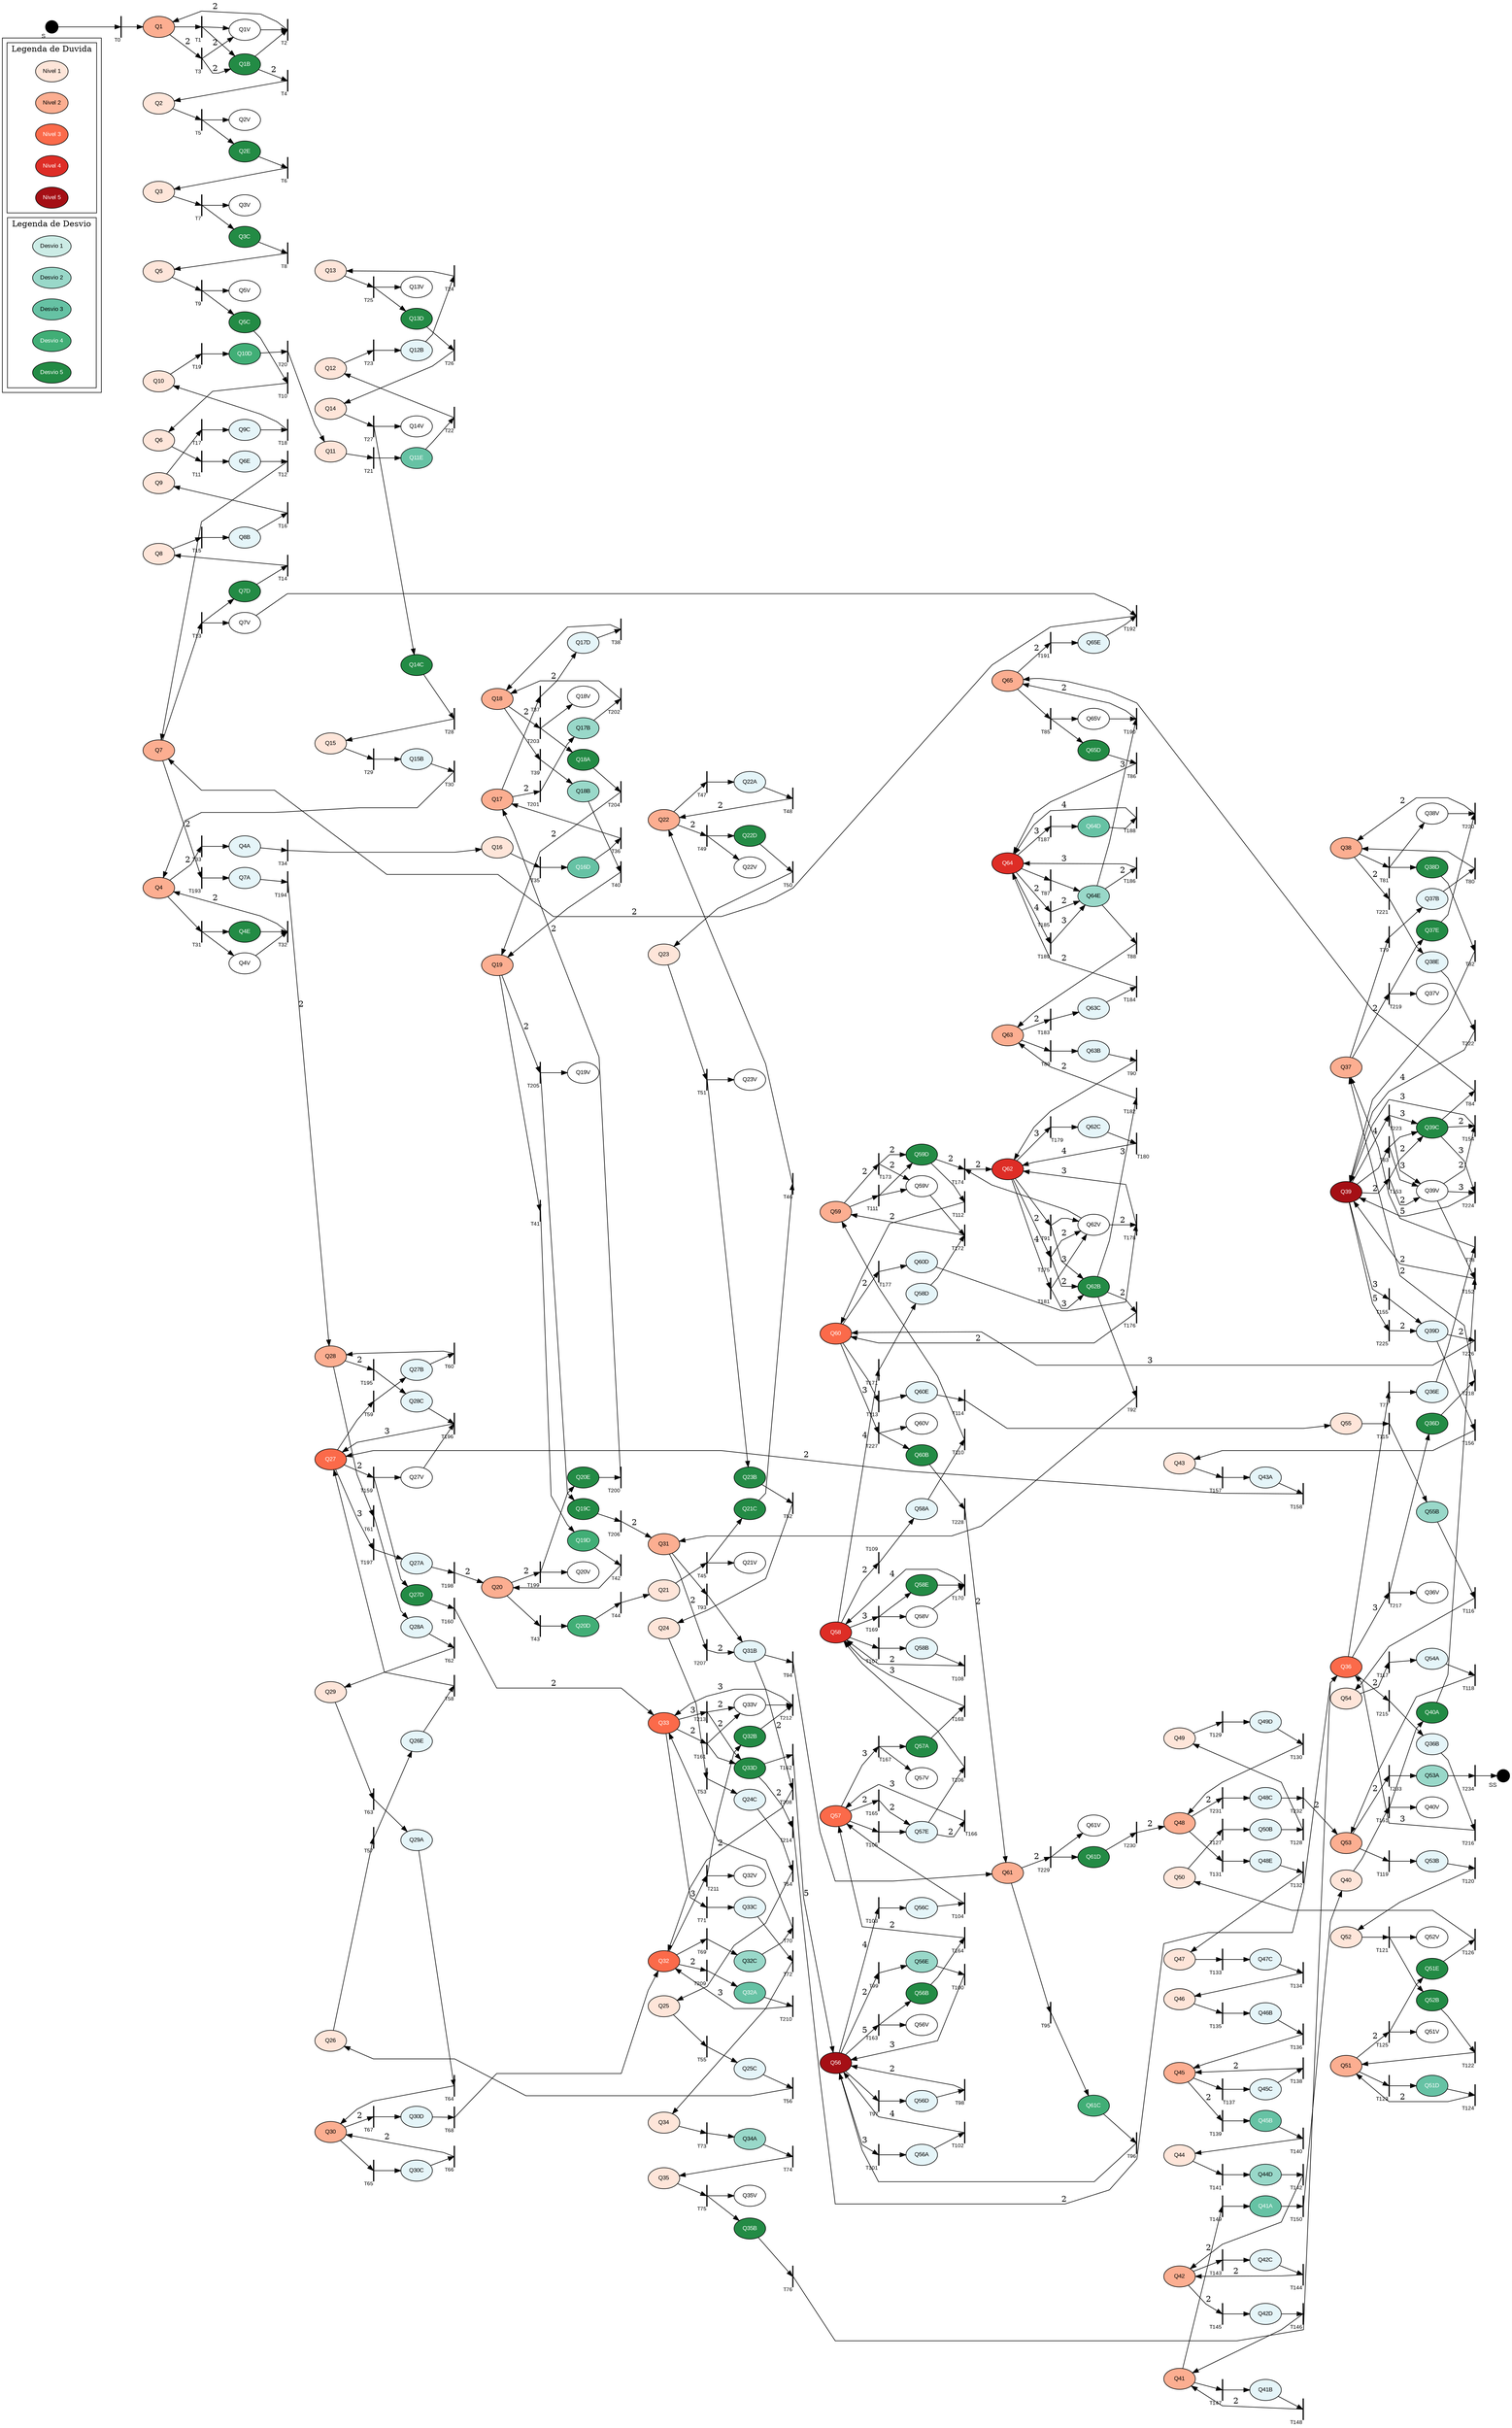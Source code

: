 digraph G { rankdir=LR; splines=polyline;
node[style=filled; fontsize=10; fontname=Arial; fontcolor=black; fillcolor=white; colorscheme=bugn9];
subgraph cluster_0{subgraph cluster_1{ label="Legenda de Duvida"
"Nivel 1"[colorscheme=reds5; fillcolor=1;]
"Nivel 2"[colorscheme=reds5; fillcolor=2;]
"Nivel 3"[colorscheme=reds5; fillcolor=3; fontcolor=white;]
"Nivel 4"[colorscheme=reds5; fillcolor=4; fontcolor=white;]
"Nivel 5"[colorscheme=reds5; fillcolor=5; fontcolor=white;]
}
subgraph cluster_2{ label="Legenda de Desvio"
"Desvio 1"[fillcolor=3;];
"Desvio 2"[fillcolor=4;];
"Desvio 3"[fillcolor=5;];
"Desvio 4"[fillcolor=6; fontcolor=white;];
"Desvio 5"[fillcolor=7; fontcolor=white;];
}}
"S"[fillcolor=black; shape=point; width=0.3; xlabel="S";];"Q1"[colorscheme="reds5"; fillcolor=2; ]; "Q1B"[fillcolor=7; fontcolor=white;]; "Q2"[colorscheme="reds5"; fillcolor=1; ]; "Q2E"[fillcolor=7; fontcolor=white;]; "Q3"[colorscheme="reds5"; fillcolor=1; ]; "Q3C"[fillcolor=7; fontcolor=white;]; "Q5"[colorscheme="reds5"; fillcolor=1; ]; "Q5C"[fillcolor=7; fontcolor=white;]; "Q6"[colorscheme="reds5"; fillcolor=1; ]; "Q6E"[fillcolor=2; ]; "Q7"[colorscheme="reds5"; fillcolor=2; ]; "Q7D"[fillcolor=7; fontcolor=white;]; "Q8"[colorscheme="reds5"; fillcolor=1; ]; "Q8B"[fillcolor=2; ]; "Q9"[colorscheme="reds5"; fillcolor=1; ]; "Q9C"[fillcolor=2; ]; "Q10"[colorscheme="reds5"; fillcolor=1; ]; "Q10D"[fillcolor=6; fontcolor=white;]; "Q11"[colorscheme="reds5"; fillcolor=1; ]; "Q11E"[fillcolor=5; fontcolor=white;]; "Q12"[colorscheme="reds5"; fillcolor=1; ]; "Q12B"[fillcolor=2; ]; "Q13"[colorscheme="reds5"; fillcolor=1; ]; "Q13D"[fillcolor=7; fontcolor=white;]; "Q14"[colorscheme="reds5"; fillcolor=1; ]; "Q14C"[fillcolor=7; fontcolor=white;]; "Q15"[colorscheme="reds5"; fillcolor=1; ]; "Q15B"[fillcolor=2; ]; "Q4"[colorscheme="reds5"; fillcolor=2; ]; "Q4E"[fillcolor=7; fontcolor=white;]; "Q4A"[fillcolor=2; ]; "Q16"[colorscheme="reds5"; fillcolor=1; ]; "Q16D"[fillcolor=5; fontcolor=white;]; "Q17"[colorscheme="reds5"; fillcolor=2; ]; "Q17D"[fillcolor=2; ]; "Q18"[colorscheme="reds5"; fillcolor=2; ]; "Q18B"[fillcolor=4; ]; "Q19"[colorscheme="reds5"; fillcolor=2; ]; "Q19D"[fillcolor=6; fontcolor=white;]; "Q20"[colorscheme="reds5"; fillcolor=2; ]; "Q20D"[fillcolor=6; fontcolor=white;]; "Q21"[colorscheme="reds5"; fillcolor=1; ]; "Q21C"[fillcolor=7; fontcolor=white;]; "Q22"[colorscheme="reds5"; fillcolor=2; ]; "Q22A"[fillcolor=2; ]; "Q22D"[fillcolor=7; fontcolor=white;]; "Q23"[colorscheme="reds5"; fillcolor=1; ]; "Q23B"[fillcolor=7; fontcolor=white;]; "Q24"[colorscheme="reds5"; fillcolor=1; ]; "Q24C"[fillcolor=2; ]; "Q25"[colorscheme="reds5"; fillcolor=1; ]; "Q25C"[fillcolor=2; ]; "Q26"[colorscheme="reds5"; fillcolor=1; ]; "Q26E"[fillcolor=2; ]; "Q27"[colorscheme="reds5"; fillcolor=3; fontcolor=white;]; "Q27B"[fillcolor=2; ]; "Q28"[colorscheme="reds5"; fillcolor=2; ]; "Q28A"[fillcolor=2; ]; "Q29"[colorscheme="reds5"; fillcolor=1; ]; "Q29A"[fillcolor=2; ]; "Q30"[colorscheme="reds5"; fillcolor=2; ]; "Q30C"[fillcolor=2; ]; "Q30D"[fillcolor=2; ]; "Q32"[colorscheme="reds5"; fillcolor=3; fontcolor=white;]; "Q32C"[fillcolor=4; ]; "Q33"[colorscheme="reds5"; fillcolor=3; fontcolor=white;]; "Q33C"[fillcolor=2; ]; "Q34"[colorscheme="reds5"; fillcolor=1; ]; "Q34A"[fillcolor=4; ]; "Q35"[colorscheme="reds5"; fillcolor=1; ]; "Q35B"[fillcolor=7; fontcolor=white;]; "Q36"[colorscheme="reds5"; fillcolor=3; fontcolor=white;]; "Q36E"[fillcolor=2; ]; "Q37"[colorscheme="reds5"; fillcolor=2; ]; "Q37B"[fillcolor=2; ]; "Q38"[colorscheme="reds5"; fillcolor=2; ]; "Q38D"[fillcolor=7; fontcolor=white;]; "Q39"[colorscheme="reds5"; fillcolor=5; fontcolor=white;]; "Q39C"[fillcolor=7; fontcolor=white;]; "Q65"[colorscheme="reds5"; fillcolor=2; ]; "Q65D"[fillcolor=7; fontcolor=white;]; "Q64"[colorscheme="reds5"; fillcolor=4; fontcolor=white;]; "Q64E"[fillcolor=4; ]; "Q63"[colorscheme="reds5"; fillcolor=2; ]; "Q63B"[fillcolor=2; ]; "Q62"[colorscheme="reds5"; fillcolor=4; fontcolor=white;]; "Q62B"[fillcolor=7; fontcolor=white;]; "Q31"[colorscheme="reds5"; fillcolor=2; ]; "Q31B"[fillcolor=2; ]; "Q61"[colorscheme="reds5"; fillcolor=2; ]; "Q61C"[fillcolor=6; fontcolor=white;]; "Q56"[colorscheme="reds5"; fillcolor=5; fontcolor=white;]; "Q56D"[fillcolor=2; ]; "Q56E"[fillcolor=4; ]; "Q56A"[fillcolor=2; ]; "Q56C"[fillcolor=2; ]; "Q57"[colorscheme="reds5"; fillcolor=3; fontcolor=white;]; "Q57E"[fillcolor=2; ]; "Q58"[colorscheme="reds5"; fillcolor=4; fontcolor=white;]; "Q58B"[fillcolor=2; ]; "Q58A"[fillcolor=2; ]; "Q59"[colorscheme="reds5"; fillcolor=2; ]; "Q59D"[fillcolor=7; fontcolor=white;]; "Q60"[colorscheme="reds5"; fillcolor=3; fontcolor=white;]; "Q60E"[fillcolor=2; ]; "Q55"[colorscheme="reds5"; fillcolor=1; ]; "Q55B"[fillcolor=4; ]; "Q54"[colorscheme="reds5"; fillcolor=1; ]; "Q54A"[fillcolor=2; ]; "Q53"[colorscheme="reds5"; fillcolor=2; ]; "Q53B"[fillcolor=2; ]; "Q52"[colorscheme="reds5"; fillcolor=1; ]; "Q52B"[fillcolor=7; fontcolor=white;]; "Q51"[colorscheme="reds5"; fillcolor=2; ]; "Q51D"[fillcolor=5; fontcolor=white;]; "Q51E"[fillcolor=7; fontcolor=white;]; "Q50"[colorscheme="reds5"; fillcolor=1; ]; "Q50B"[fillcolor=2; ]; "Q49"[colorscheme="reds5"; fillcolor=1; ]; "Q49D"[fillcolor=2; ]; "Q48"[colorscheme="reds5"; fillcolor=2; ]; "Q48E"[fillcolor=2; ]; "Q47"[colorscheme="reds5"; fillcolor=1; ]; "Q47C"[fillcolor=2; ]; "Q46"[colorscheme="reds5"; fillcolor=1; ]; "Q46B"[fillcolor=2; ]; "Q45"[colorscheme="reds5"; fillcolor=2; ]; "Q45C"[fillcolor=2; ]; "Q45B"[fillcolor=5; fontcolor=white;]; "Q44"[colorscheme="reds5"; fillcolor=1; ]; "Q44D"[fillcolor=4; ]; "Q42"[colorscheme="reds5"; fillcolor=2; ]; "Q42C"[fillcolor=2; ]; "Q42D"[fillcolor=2; ]; "Q41"[colorscheme="reds5"; fillcolor=2; ]; "Q41B"[fillcolor=2; ]; "Q41A"[fillcolor=5; fontcolor=white;]; "Q40"[colorscheme="reds5"; fillcolor=1; ]; "Q40A"[fillcolor=7; fontcolor=white;]; "Q39D"[fillcolor=2; ]; "Q43"[colorscheme="reds5"; fillcolor=1; ]; "Q43A"[fillcolor=2; ]; "Q27D"[fillcolor=7; fontcolor=white;]; "Q33D"[fillcolor=7; fontcolor=white;]; "Q56B"[fillcolor=7; fontcolor=white;]; "Q57A"[fillcolor=7; fontcolor=white;]; "Q58E"[fillcolor=7; fontcolor=white;]; "Q58D"[fillcolor=2; ]; "Q60D"[fillcolor=2; ]; "Q62C"[fillcolor=2; ]; "Q63C"[fillcolor=2; ]; "Q64D"[fillcolor=5; fontcolor=white;]; "Q65E"[fillcolor=2; ]; "Q7A"[fillcolor=2; ]; "Q28C"[fillcolor=2; ]; "Q27A"[fillcolor=2; ]; "Q20E"[fillcolor=7; fontcolor=white;]; "Q17B"[fillcolor=4; ]; "Q18A"[fillcolor=7; fontcolor=white;]; "Q19C"[fillcolor=7; fontcolor=white;]; "Q32A"[fillcolor=5; fontcolor=white;]; "Q32B"[fillcolor=7; fontcolor=white;]; "Q36B"[fillcolor=2; ]; "Q36D"[fillcolor=7; fontcolor=white;]; "Q37E"[fillcolor=7; fontcolor=white;]; "Q38E"[fillcolor=2; ]; "Q60B"[fillcolor=7; fontcolor=white;]; "Q61D"[fillcolor=7; fontcolor=white;]; "Q48C"[fillcolor=2; ]; "Q53A"[fillcolor=4; ]; "SS"[fillcolor=black; shape=point; width=0.3; xlabel="SS";];"T0"[fillcolor=black; shape=box; label=""; width=0.01; fontsize=9; xlabel="T0"]; "T1"[fillcolor=black; shape=box; label=""; width=0.01; fontsize=9; xlabel="T1"]; "T2"[fillcolor=black; shape=box; label=""; width=0.01; fontsize=9; xlabel="T2"]; "T3"[fillcolor=black; shape=box; label=""; width=0.01; fontsize=9; xlabel="T3"]; "T4"[fillcolor=black; shape=box; label=""; width=0.01; fontsize=9; xlabel="T4"]; "T5"[fillcolor=black; shape=box; label=""; width=0.01; fontsize=9; xlabel="T5"]; "T6"[fillcolor=black; shape=box; label=""; width=0.01; fontsize=9; xlabel="T6"]; "T7"[fillcolor=black; shape=box; label=""; width=0.01; fontsize=9; xlabel="T7"]; "T8"[fillcolor=black; shape=box; label=""; width=0.01; fontsize=9; xlabel="T8"]; "T9"[fillcolor=black; shape=box; label=""; width=0.01; fontsize=9; xlabel="T9"]; "T10"[fillcolor=black; shape=box; label=""; width=0.01; fontsize=9; xlabel="T10"]; "T11"[fillcolor=black; shape=box; label=""; width=0.01; fontsize=9; xlabel="T11"]; "T12"[fillcolor=black; shape=box; label=""; width=0.01; fontsize=9; xlabel="T12"]; "T13"[fillcolor=black; shape=box; label=""; width=0.01; fontsize=9; xlabel="T13"]; "T14"[fillcolor=black; shape=box; label=""; width=0.01; fontsize=9; xlabel="T14"]; "T15"[fillcolor=black; shape=box; label=""; width=0.01; fontsize=9; xlabel="T15"]; "T16"[fillcolor=black; shape=box; label=""; width=0.01; fontsize=9; xlabel="T16"]; "T17"[fillcolor=black; shape=box; label=""; width=0.01; fontsize=9; xlabel="T17"]; "T18"[fillcolor=black; shape=box; label=""; width=0.01; fontsize=9; xlabel="T18"]; "T19"[fillcolor=black; shape=box; label=""; width=0.01; fontsize=9; xlabel="T19"]; "T20"[fillcolor=black; shape=box; label=""; width=0.01; fontsize=9; xlabel="T20"]; "T21"[fillcolor=black; shape=box; label=""; width=0.01; fontsize=9; xlabel="T21"]; "T22"[fillcolor=black; shape=box; label=""; width=0.01; fontsize=9; xlabel="T22"]; "T23"[fillcolor=black; shape=box; label=""; width=0.01; fontsize=9; xlabel="T23"]; "T24"[fillcolor=black; shape=box; label=""; width=0.01; fontsize=9; xlabel="T24"]; "T25"[fillcolor=black; shape=box; label=""; width=0.01; fontsize=9; xlabel="T25"]; "T26"[fillcolor=black; shape=box; label=""; width=0.01; fontsize=9; xlabel="T26"]; "T27"[fillcolor=black; shape=box; label=""; width=0.01; fontsize=9; xlabel="T27"]; "T28"[fillcolor=black; shape=box; label=""; width=0.01; fontsize=9; xlabel="T28"]; "T29"[fillcolor=black; shape=box; label=""; width=0.01; fontsize=9; xlabel="T29"]; "T30"[fillcolor=black; shape=box; label=""; width=0.01; fontsize=9; xlabel="T30"]; "T31"[fillcolor=black; shape=box; label=""; width=0.01; fontsize=9; xlabel="T31"]; "T32"[fillcolor=black; shape=box; label=""; width=0.01; fontsize=9; xlabel="T32"]; "T33"[fillcolor=black; shape=box; label=""; width=0.01; fontsize=9; xlabel="T33"]; "T34"[fillcolor=black; shape=box; label=""; width=0.01; fontsize=9; xlabel="T34"]; "T35"[fillcolor=black; shape=box; label=""; width=0.01; fontsize=9; xlabel="T35"]; "T36"[fillcolor=black; shape=box; label=""; width=0.01; fontsize=9; xlabel="T36"]; "T37"[fillcolor=black; shape=box; label=""; width=0.01; fontsize=9; xlabel="T37"]; "T38"[fillcolor=black; shape=box; label=""; width=0.01; fontsize=9; xlabel="T38"]; "T39"[fillcolor=black; shape=box; label=""; width=0.01; fontsize=9; xlabel="T39"]; "T40"[fillcolor=black; shape=box; label=""; width=0.01; fontsize=9; xlabel="T40"]; "T41"[fillcolor=black; shape=box; label=""; width=0.01; fontsize=9; xlabel="T41"]; "T42"[fillcolor=black; shape=box; label=""; width=0.01; fontsize=9; xlabel="T42"]; "T43"[fillcolor=black; shape=box; label=""; width=0.01; fontsize=9; xlabel="T43"]; "T44"[fillcolor=black; shape=box; label=""; width=0.01; fontsize=9; xlabel="T44"]; "T45"[fillcolor=black; shape=box; label=""; width=0.01; fontsize=9; xlabel="T45"]; "T46"[fillcolor=black; shape=box; label=""; width=0.01; fontsize=9; xlabel="T46"]; "T47"[fillcolor=black; shape=box; label=""; width=0.01; fontsize=9; xlabel="T47"]; "T48"[fillcolor=black; shape=box; label=""; width=0.01; fontsize=9; xlabel="T48"]; "T49"[fillcolor=black; shape=box; label=""; width=0.01; fontsize=9; xlabel="T49"]; "T50"[fillcolor=black; shape=box; label=""; width=0.01; fontsize=9; xlabel="T50"]; "T51"[fillcolor=black; shape=box; label=""; width=0.01; fontsize=9; xlabel="T51"]; "T52"[fillcolor=black; shape=box; label=""; width=0.01; fontsize=9; xlabel="T52"]; "T53"[fillcolor=black; shape=box; label=""; width=0.01; fontsize=9; xlabel="T53"]; "T54"[fillcolor=black; shape=box; label=""; width=0.01; fontsize=9; xlabel="T54"]; "T55"[fillcolor=black; shape=box; label=""; width=0.01; fontsize=9; xlabel="T55"]; "T56"[fillcolor=black; shape=box; label=""; width=0.01; fontsize=9; xlabel="T56"]; "T57"[fillcolor=black; shape=box; label=""; width=0.01; fontsize=9; xlabel="T57"]; "T58"[fillcolor=black; shape=box; label=""; width=0.01; fontsize=9; xlabel="T58"]; "T59"[fillcolor=black; shape=box; label=""; width=0.01; fontsize=9; xlabel="T59"]; "T60"[fillcolor=black; shape=box; label=""; width=0.01; fontsize=9; xlabel="T60"]; "T61"[fillcolor=black; shape=box; label=""; width=0.01; fontsize=9; xlabel="T61"]; "T62"[fillcolor=black; shape=box; label=""; width=0.01; fontsize=9; xlabel="T62"]; "T63"[fillcolor=black; shape=box; label=""; width=0.01; fontsize=9; xlabel="T63"]; "T64"[fillcolor=black; shape=box; label=""; width=0.01; fontsize=9; xlabel="T64"]; "T65"[fillcolor=black; shape=box; label=""; width=0.01; fontsize=9; xlabel="T65"]; "T66"[fillcolor=black; shape=box; label=""; width=0.01; fontsize=9; xlabel="T66"]; "T67"[fillcolor=black; shape=box; label=""; width=0.01; fontsize=9; xlabel="T67"]; "T68"[fillcolor=black; shape=box; label=""; width=0.01; fontsize=9; xlabel="T68"]; "T69"[fillcolor=black; shape=box; label=""; width=0.01; fontsize=9; xlabel="T69"]; "T70"[fillcolor=black; shape=box; label=""; width=0.01; fontsize=9; xlabel="T70"]; "T71"[fillcolor=black; shape=box; label=""; width=0.01; fontsize=9; xlabel="T71"]; "T72"[fillcolor=black; shape=box; label=""; width=0.01; fontsize=9; xlabel="T72"]; "T73"[fillcolor=black; shape=box; label=""; width=0.01; fontsize=9; xlabel="T73"]; "T74"[fillcolor=black; shape=box; label=""; width=0.01; fontsize=9; xlabel="T74"]; "T75"[fillcolor=black; shape=box; label=""; width=0.01; fontsize=9; xlabel="T75"]; "T76"[fillcolor=black; shape=box; label=""; width=0.01; fontsize=9; xlabel="T76"]; "T77"[fillcolor=black; shape=box; label=""; width=0.01; fontsize=9; xlabel="T77"]; "T78"[fillcolor=black; shape=box; label=""; width=0.01; fontsize=9; xlabel="T78"]; "T79"[fillcolor=black; shape=box; label=""; width=0.01; fontsize=9; xlabel="T79"]; "T80"[fillcolor=black; shape=box; label=""; width=0.01; fontsize=9; xlabel="T80"]; "T81"[fillcolor=black; shape=box; label=""; width=0.01; fontsize=9; xlabel="T81"]; "T82"[fillcolor=black; shape=box; label=""; width=0.01; fontsize=9; xlabel="T82"]; "T83"[fillcolor=black; shape=box; label=""; width=0.01; fontsize=9; xlabel="T83"]; "T84"[fillcolor=black; shape=box; label=""; width=0.01; fontsize=9; xlabel="T84"]; "T85"[fillcolor=black; shape=box; label=""; width=0.01; fontsize=9; xlabel="T85"]; "T86"[fillcolor=black; shape=box; label=""; width=0.01; fontsize=9; xlabel="T86"]; "T87"[fillcolor=black; shape=box; label=""; width=0.01; fontsize=9; xlabel="T87"]; "T88"[fillcolor=black; shape=box; label=""; width=0.01; fontsize=9; xlabel="T88"]; "T89"[fillcolor=black; shape=box; label=""; width=0.01; fontsize=9; xlabel="T89"]; "T90"[fillcolor=black; shape=box; label=""; width=0.01; fontsize=9; xlabel="T90"]; "T91"[fillcolor=black; shape=box; label=""; width=0.01; fontsize=9; xlabel="T91"]; "T92"[fillcolor=black; shape=box; label=""; width=0.01; fontsize=9; xlabel="T92"]; "T93"[fillcolor=black; shape=box; label=""; width=0.01; fontsize=9; xlabel="T93"]; "T94"[fillcolor=black; shape=box; label=""; width=0.01; fontsize=9; xlabel="T94"]; "T95"[fillcolor=black; shape=box; label=""; width=0.01; fontsize=9; xlabel="T95"]; "T96"[fillcolor=black; shape=box; label=""; width=0.01; fontsize=9; xlabel="T96"]; "T97"[fillcolor=black; shape=box; label=""; width=0.01; fontsize=9; xlabel="T97"]; "T98"[fillcolor=black; shape=box; label=""; width=0.01; fontsize=9; xlabel="T98"]; "T99"[fillcolor=black; shape=box; label=""; width=0.01; fontsize=9; xlabel="T99"]; "T100"[fillcolor=black; shape=box; label=""; width=0.01; fontsize=9; xlabel="T100"]; "T101"[fillcolor=black; shape=box; label=""; width=0.01; fontsize=9; xlabel="T101"]; "T102"[fillcolor=black; shape=box; label=""; width=0.01; fontsize=9; xlabel="T102"]; "T103"[fillcolor=black; shape=box; label=""; width=0.01; fontsize=9; xlabel="T103"]; "T104"[fillcolor=black; shape=box; label=""; width=0.01; fontsize=9; xlabel="T104"]; "T105"[fillcolor=black; shape=box; label=""; width=0.01; fontsize=9; xlabel="T105"]; "T106"[fillcolor=black; shape=box; label=""; width=0.01; fontsize=9; xlabel="T106"]; "T107"[fillcolor=black; shape=box; label=""; width=0.01; fontsize=9; xlabel="T107"]; "T108"[fillcolor=black; shape=box; label=""; width=0.01; fontsize=9; xlabel="T108"]; "T109"[fillcolor=black; shape=box; label=""; width=0.01; fontsize=9; xlabel="T109"]; "T110"[fillcolor=black; shape=box; label=""; width=0.01; fontsize=9; xlabel="T110"]; "T111"[fillcolor=black; shape=box; label=""; width=0.01; fontsize=9; xlabel="T111"]; "T112"[fillcolor=black; shape=box; label=""; width=0.01; fontsize=9; xlabel="T112"]; "T113"[fillcolor=black; shape=box; label=""; width=0.01; fontsize=9; xlabel="T113"]; "T114"[fillcolor=black; shape=box; label=""; width=0.01; fontsize=9; xlabel="T114"]; "T115"[fillcolor=black; shape=box; label=""; width=0.01; fontsize=9; xlabel="T115"]; "T116"[fillcolor=black; shape=box; label=""; width=0.01; fontsize=9; xlabel="T116"]; "T117"[fillcolor=black; shape=box; label=""; width=0.01; fontsize=9; xlabel="T117"]; "T118"[fillcolor=black; shape=box; label=""; width=0.01; fontsize=9; xlabel="T118"]; "T119"[fillcolor=black; shape=box; label=""; width=0.01; fontsize=9; xlabel="T119"]; "T120"[fillcolor=black; shape=box; label=""; width=0.01; fontsize=9; xlabel="T120"]; "T121"[fillcolor=black; shape=box; label=""; width=0.01; fontsize=9; xlabel="T121"]; "T122"[fillcolor=black; shape=box; label=""; width=0.01; fontsize=9; xlabel="T122"]; "T123"[fillcolor=black; shape=box; label=""; width=0.01; fontsize=9; xlabel="T123"]; "T124"[fillcolor=black; shape=box; label=""; width=0.01; fontsize=9; xlabel="T124"]; "T125"[fillcolor=black; shape=box; label=""; width=0.01; fontsize=9; xlabel="T125"]; "T126"[fillcolor=black; shape=box; label=""; width=0.01; fontsize=9; xlabel="T126"]; "T127"[fillcolor=black; shape=box; label=""; width=0.01; fontsize=9; xlabel="T127"]; "T128"[fillcolor=black; shape=box; label=""; width=0.01; fontsize=9; xlabel="T128"]; "T129"[fillcolor=black; shape=box; label=""; width=0.01; fontsize=9; xlabel="T129"]; "T130"[fillcolor=black; shape=box; label=""; width=0.01; fontsize=9; xlabel="T130"]; "T131"[fillcolor=black; shape=box; label=""; width=0.01; fontsize=9; xlabel="T131"]; "T132"[fillcolor=black; shape=box; label=""; width=0.01; fontsize=9; xlabel="T132"]; "T133"[fillcolor=black; shape=box; label=""; width=0.01; fontsize=9; xlabel="T133"]; "T134"[fillcolor=black; shape=box; label=""; width=0.01; fontsize=9; xlabel="T134"]; "T135"[fillcolor=black; shape=box; label=""; width=0.01; fontsize=9; xlabel="T135"]; "T136"[fillcolor=black; shape=box; label=""; width=0.01; fontsize=9; xlabel="T136"]; "T137"[fillcolor=black; shape=box; label=""; width=0.01; fontsize=9; xlabel="T137"]; "T138"[fillcolor=black; shape=box; label=""; width=0.01; fontsize=9; xlabel="T138"]; "T139"[fillcolor=black; shape=box; label=""; width=0.01; fontsize=9; xlabel="T139"]; "T140"[fillcolor=black; shape=box; label=""; width=0.01; fontsize=9; xlabel="T140"]; "T141"[fillcolor=black; shape=box; label=""; width=0.01; fontsize=9; xlabel="T141"]; "T142"[fillcolor=black; shape=box; label=""; width=0.01; fontsize=9; xlabel="T142"]; "T143"[fillcolor=black; shape=box; label=""; width=0.01; fontsize=9; xlabel="T143"]; "T144"[fillcolor=black; shape=box; label=""; width=0.01; fontsize=9; xlabel="T144"]; "T145"[fillcolor=black; shape=box; label=""; width=0.01; fontsize=9; xlabel="T145"]; "T146"[fillcolor=black; shape=box; label=""; width=0.01; fontsize=9; xlabel="T146"]; "T147"[fillcolor=black; shape=box; label=""; width=0.01; fontsize=9; xlabel="T147"]; "T148"[fillcolor=black; shape=box; label=""; width=0.01; fontsize=9; xlabel="T148"]; "T149"[fillcolor=black; shape=box; label=""; width=0.01; fontsize=9; xlabel="T149"]; "T150"[fillcolor=black; shape=box; label=""; width=0.01; fontsize=9; xlabel="T150"]; "T151"[fillcolor=black; shape=box; label=""; width=0.01; fontsize=9; xlabel="T151"]; "T152"[fillcolor=black; shape=box; label=""; width=0.01; fontsize=9; xlabel="T152"]; "T153"[fillcolor=black; shape=box; label=""; width=0.01; fontsize=9; xlabel="T153"]; "T154"[fillcolor=black; shape=box; label=""; width=0.01; fontsize=9; xlabel="T154"]; "T155"[fillcolor=black; shape=box; label=""; width=0.01; fontsize=9; xlabel="T155"]; "T156"[fillcolor=black; shape=box; label=""; width=0.01; fontsize=9; xlabel="T156"]; "T157"[fillcolor=black; shape=box; label=""; width=0.01; fontsize=9; xlabel="T157"]; "T158"[fillcolor=black; shape=box; label=""; width=0.01; fontsize=9; xlabel="T158"]; "T159"[fillcolor=black; shape=box; label=""; width=0.01; fontsize=9; xlabel="T159"]; "T160"[fillcolor=black; shape=box; label=""; width=0.01; fontsize=9; xlabel="T160"]; "T161"[fillcolor=black; shape=box; label=""; width=0.01; fontsize=9; xlabel="T161"]; "T162"[fillcolor=black; shape=box; label=""; width=0.01; fontsize=9; xlabel="T162"]; "T163"[fillcolor=black; shape=box; label=""; width=0.01; fontsize=9; xlabel="T163"]; "T164"[fillcolor=black; shape=box; label=""; width=0.01; fontsize=9; xlabel="T164"]; "T165"[fillcolor=black; shape=box; label=""; width=0.01; fontsize=9; xlabel="T165"]; "T166"[fillcolor=black; shape=box; label=""; width=0.01; fontsize=9; xlabel="T166"]; "T167"[fillcolor=black; shape=box; label=""; width=0.01; fontsize=9; xlabel="T167"]; "T168"[fillcolor=black; shape=box; label=""; width=0.01; fontsize=9; xlabel="T168"]; "T169"[fillcolor=black; shape=box; label=""; width=0.01; fontsize=9; xlabel="T169"]; "T170"[fillcolor=black; shape=box; label=""; width=0.01; fontsize=9; xlabel="T170"]; "T171"[fillcolor=black; shape=box; label=""; width=0.01; fontsize=9; xlabel="T171"]; "T172"[fillcolor=black; shape=box; label=""; width=0.01; fontsize=9; xlabel="T172"]; "T173"[fillcolor=black; shape=box; label=""; width=0.01; fontsize=9; xlabel="T173"]; "T174"[fillcolor=black; shape=box; label=""; width=0.01; fontsize=9; xlabel="T174"]; "T175"[fillcolor=black; shape=box; label=""; width=0.01; fontsize=9; xlabel="T175"]; "T176"[fillcolor=black; shape=box; label=""; width=0.01; fontsize=9; xlabel="T176"]; "T177"[fillcolor=black; shape=box; label=""; width=0.01; fontsize=9; xlabel="T177"]; "T178"[fillcolor=black; shape=box; label=""; width=0.01; fontsize=9; xlabel="T178"]; "T179"[fillcolor=black; shape=box; label=""; width=0.01; fontsize=9; xlabel="T179"]; "T180"[fillcolor=black; shape=box; label=""; width=0.01; fontsize=9; xlabel="T180"]; "T181"[fillcolor=black; shape=box; label=""; width=0.01; fontsize=9; xlabel="T181"]; "T182"[fillcolor=black; shape=box; label=""; width=0.01; fontsize=9; xlabel="T182"]; "T183"[fillcolor=black; shape=box; label=""; width=0.01; fontsize=9; xlabel="T183"]; "T184"[fillcolor=black; shape=box; label=""; width=0.01; fontsize=9; xlabel="T184"]; "T185"[fillcolor=black; shape=box; label=""; width=0.01; fontsize=9; xlabel="T185"]; "T186"[fillcolor=black; shape=box; label=""; width=0.01; fontsize=9; xlabel="T186"]; "T187"[fillcolor=black; shape=box; label=""; width=0.01; fontsize=9; xlabel="T187"]; "T188"[fillcolor=black; shape=box; label=""; width=0.01; fontsize=9; xlabel="T188"]; "T189"[fillcolor=black; shape=box; label=""; width=0.01; fontsize=9; xlabel="T189"]; "T190"[fillcolor=black; shape=box; label=""; width=0.01; fontsize=9; xlabel="T190"]; "T191"[fillcolor=black; shape=box; label=""; width=0.01; fontsize=9; xlabel="T191"]; "T192"[fillcolor=black; shape=box; label=""; width=0.01; fontsize=9; xlabel="T192"]; "T193"[fillcolor=black; shape=box; label=""; width=0.01; fontsize=9; xlabel="T193"]; "T194"[fillcolor=black; shape=box; label=""; width=0.01; fontsize=9; xlabel="T194"]; "T195"[fillcolor=black; shape=box; label=""; width=0.01; fontsize=9; xlabel="T195"]; "T196"[fillcolor=black; shape=box; label=""; width=0.01; fontsize=9; xlabel="T196"]; "T197"[fillcolor=black; shape=box; label=""; width=0.01; fontsize=9; xlabel="T197"]; "T198"[fillcolor=black; shape=box; label=""; width=0.01; fontsize=9; xlabel="T198"]; "T199"[fillcolor=black; shape=box; label=""; width=0.01; fontsize=9; xlabel="T199"]; "T200"[fillcolor=black; shape=box; label=""; width=0.01; fontsize=9; xlabel="T200"]; "T201"[fillcolor=black; shape=box; label=""; width=0.01; fontsize=9; xlabel="T201"]; "T202"[fillcolor=black; shape=box; label=""; width=0.01; fontsize=9; xlabel="T202"]; "T203"[fillcolor=black; shape=box; label=""; width=0.01; fontsize=9; xlabel="T203"]; "T204"[fillcolor=black; shape=box; label=""; width=0.01; fontsize=9; xlabel="T204"]; "T205"[fillcolor=black; shape=box; label=""; width=0.01; fontsize=9; xlabel="T205"]; "T206"[fillcolor=black; shape=box; label=""; width=0.01; fontsize=9; xlabel="T206"]; "T207"[fillcolor=black; shape=box; label=""; width=0.01; fontsize=9; xlabel="T207"]; "T208"[fillcolor=black; shape=box; label=""; width=0.01; fontsize=9; xlabel="T208"]; "T209"[fillcolor=black; shape=box; label=""; width=0.01; fontsize=9; xlabel="T209"]; "T210"[fillcolor=black; shape=box; label=""; width=0.01; fontsize=9; xlabel="T210"]; "T211"[fillcolor=black; shape=box; label=""; width=0.01; fontsize=9; xlabel="T211"]; "T212"[fillcolor=black; shape=box; label=""; width=0.01; fontsize=9; xlabel="T212"]; "T213"[fillcolor=black; shape=box; label=""; width=0.01; fontsize=9; xlabel="T213"]; "T214"[fillcolor=black; shape=box; label=""; width=0.01; fontsize=9; xlabel="T214"]; "T215"[fillcolor=black; shape=box; label=""; width=0.01; fontsize=9; xlabel="T215"]; "T216"[fillcolor=black; shape=box; label=""; width=0.01; fontsize=9; xlabel="T216"]; "T217"[fillcolor=black; shape=box; label=""; width=0.01; fontsize=9; xlabel="T217"]; "T218"[fillcolor=black; shape=box; label=""; width=0.01; fontsize=9; xlabel="T218"]; "T219"[fillcolor=black; shape=box; label=""; width=0.01; fontsize=9; xlabel="T219"]; "T220"[fillcolor=black; shape=box; label=""; width=0.01; fontsize=9; xlabel="T220"]; "T221"[fillcolor=black; shape=box; label=""; width=0.01; fontsize=9; xlabel="T221"]; "T222"[fillcolor=black; shape=box; label=""; width=0.01; fontsize=9; xlabel="T222"]; "T223"[fillcolor=black; shape=box; label=""; width=0.01; fontsize=9; xlabel="T223"]; "T224"[fillcolor=black; shape=box; label=""; width=0.01; fontsize=9; xlabel="T224"]; "T225"[fillcolor=black; shape=box; label=""; width=0.01; fontsize=9; xlabel="T225"]; "T226"[fillcolor=black; shape=box; label=""; width=0.01; fontsize=9; xlabel="T226"]; "T227"[fillcolor=black; shape=box; label=""; width=0.01; fontsize=9; xlabel="T227"]; "T228"[fillcolor=black; shape=box; label=""; width=0.01; fontsize=9; xlabel="T228"]; "T229"[fillcolor=black; shape=box; label=""; width=0.01; fontsize=9; xlabel="T229"]; "T230"[fillcolor=black; shape=box; label=""; width=0.01; fontsize=9; xlabel="T230"]; "T231"[fillcolor=black; shape=box; label=""; width=0.01; fontsize=9; xlabel="T231"]; "T232"[fillcolor=black; shape=box; label=""; width=0.01; fontsize=9; xlabel="T232"]; "T233"[fillcolor=black; shape=box; label=""; width=0.01; fontsize=9; xlabel="T233"]; "T234"[fillcolor=black; shape=box; label=""; width=0.01; fontsize=9; xlabel="T234"]; {rank=same; "Q1"; "Q2"; "Q3"; "Q5"; "Q6"; "Q7"; "Q8"; "Q9"; "Q10"; "Q4"; }{rank=same; "Q11"; "Q12"; "Q13"; "Q14"; "Q15"; }{rank=same; "Q16"; "Q17"; "Q18"; "Q19"; "Q20"; }{rank=same; "Q21"; "Q22"; "Q23"; "Q24"; "Q25"; }{rank=same; "Q26"; "Q27"; "Q28"; "Q29"; "Q30"; }{rank=same; "Q32"; "Q33"; "Q34"; "Q35"; "Q31"; }{rank=same; "Q36"; "Q37"; "Q38"; "Q39"; "Q40"; }{rank=same; "Q65"; "Q64"; "Q63"; "Q62"; "Q61"; }{rank=same; "Q56"; "Q57"; "Q58"; "Q59"; "Q60"; }{rank=same; "Q55"; "Q54"; "Q53"; "Q52"; "Q51"; }{rank=same; "Q50"; "Q49"; "Q48"; "Q47"; "Q46"; "Q45"; "Q44"; "Q42"; "Q41"; "Q43"; }"S"->"T0" "T0"->"Q1" "Q1"->"T1" "T1"->"Q1B" "T1"->"Q1V" "Q1B"->"T2" "Q1V"->"T2" "T2"->"Q1"[label="2";]; "Q1"->"T3"[label="2";]; "T3"->"Q1B"[label="2";]; "T3"->"Q1V"[label="2";]; "Q1B"->"T4"[label="2";]; "T4"->"Q2" "Q2"->"T5" "T5"->"Q2E" "T5"->"Q2V" "Q2E"->"T6" "T6"->"Q3" "Q3"->"T7" "T7"->"Q3C" "T7"->"Q3V" "Q3C"->"T8" "T8"->"Q5" "Q5"->"T9" "T9"->"Q5C" "T9"->"Q5V" "Q5C"->"T10" "T10"->"Q6" "Q6"->"T11" "T11"->"Q6E" "Q6E"->"T12" "T12"->"Q7" "Q7"->"T13" "T13"->"Q7D" "T13"->"Q7V" "Q7D"->"T14" "T14"->"Q8" "Q8"->"T15" "T15"->"Q8B" "Q8B"->"T16" "T16"->"Q9" "Q9"->"T17" "T17"->"Q9C" "Q9C"->"T18" "T18"->"Q10" "Q10"->"T19" "T19"->"Q10D" "Q10D"->"T20" "T20"->"Q11" "Q11"->"T21" "T21"->"Q11E" "Q11E"->"T22" "T22"->"Q12" "Q12"->"T23" "T23"->"Q12B" "Q12B"->"T24" "T24"->"Q13" "Q13"->"T25" "T25"->"Q13D" "T25"->"Q13V" "Q13D"->"T26" "T26"->"Q14" "Q14"->"T27" "T27"->"Q14C" "T27"->"Q14V" "Q14C"->"T28" "T28"->"Q15" "Q15"->"T29" "T29"->"Q15B" "Q15B"->"T30" "T30"->"Q4" "Q4"->"T31" "T31"->"Q4E" "T31"->"Q4V" "Q4E"->"T32" "Q4V"->"T32" "T32"->"Q4"[label="2";]; "Q4"->"T33"[label="2";]; "T33"->"Q4A" "Q4A"->"T34" "T34"->"Q16" "Q16"->"T35" "T35"->"Q16D" "Q16D"->"T36" "T36"->"Q17" "Q17"->"T37" "T37"->"Q17D" "Q17D"->"T38" "T38"->"Q18" "Q18"->"T39" "T39"->"Q18B" "Q18B"->"T40" "T40"->"Q19" "Q19"->"T41" "T41"->"Q19D" "Q19D"->"T42" "T42"->"Q20" "Q20"->"T43" "T43"->"Q20D" "Q20D"->"T44" "T44"->"Q21" "Q21"->"T45" "T45"->"Q21C" "T45"->"Q21V" "Q21C"->"T46" "T46"->"Q22" "Q22"->"T47" "T47"->"Q22A" "Q22A"->"T48" "T48"->"Q22"[label="2";]; "Q22"->"T49"[label="2";]; "T49"->"Q22D" "T49"->"Q22V" "Q22D"->"T50" "T50"->"Q23" "Q23"->"T51" "T51"->"Q23B" "T51"->"Q23V" "Q23B"->"T52" "T52"->"Q24" "Q24"->"T53" "T53"->"Q24C" "Q24C"->"T54" "T54"->"Q25" "Q25"->"T55" "T55"->"Q25C" "Q25C"->"T56" "T56"->"Q26" "Q26"->"T57" "T57"->"Q26E" "Q26E"->"T58" "T58"->"Q27" "Q27"->"T59" "T59"->"Q27B" "Q27B"->"T60" "T60"->"Q28" "Q28"->"T61" "T61"->"Q28A" "Q28A"->"T62" "T62"->"Q29" "Q29"->"T63" "T63"->"Q29A" "Q29A"->"T64" "T64"->"Q30" "Q30"->"T65" "T65"->"Q30C" "Q30C"->"T66" "T66"->"Q30"[label="2";]; "Q30"->"T67"[label="2";]; "T67"->"Q30D" "Q30D"->"T68" "T68"->"Q32" "Q32"->"T69" "T69"->"Q32C" "Q32C"->"T70" "T70"->"Q33" "Q33"->"T71" "T71"->"Q33C" "Q33C"->"T72" "T72"->"Q34" "Q34"->"T73" "T73"->"Q34A" "Q34A"->"T74" "T74"->"Q35" "Q35"->"T75" "T75"->"Q35B" "T75"->"Q35V" "Q35B"->"T76" "T76"->"Q36" "Q36"->"T77" "T77"->"Q36E" "Q36E"->"T78" "T78"->"Q37" "Q37"->"T79" "T79"->"Q37B" "Q37B"->"T80" "T80"->"Q38" "Q38"->"T81" "T81"->"Q38D" "T81"->"Q38V" "Q38D"->"T82" "T82"->"Q39" "Q39"->"T83" "T83"->"Q39C" "T83"->"Q39V" "Q39C"->"T84" "T84"->"Q65" "Q65"->"T85" "T85"->"Q65D" "T85"->"Q65V" "Q65D"->"T86" "T86"->"Q64" "Q64"->"T87" "T87"->"Q64E" "Q64E"->"T88" "T88"->"Q63" "Q63"->"T89" "T89"->"Q63B" "Q63B"->"T90" "T90"->"Q62" "Q62"->"T91" "T91"->"Q62B" "T91"->"Q62V" "Q62B"->"T92" "T92"->"Q31" "Q31"->"T93" "T93"->"Q31B" "Q31B"->"T94" "T94"->"Q61" "Q61"->"T95" "T95"->"Q61C" "Q61C"->"T96" "T96"->"Q56" "Q56"->"T97" "T97"->"Q56D" "Q56D"->"T98" "T98"->"Q56"[label="2";]; "Q56"->"T99"[label="2";]; "T99"->"Q56E" "Q56E"->"T100" "T100"->"Q56"[label="3";]; "Q56"->"T101"[label="3";]; "T101"->"Q56A" "Q56A"->"T102" "T102"->"Q56"[label="4";]; "Q56"->"T103"[label="4";]; "T103"->"Q56C" "Q56C"->"T104" "T104"->"Q57" "Q57"->"T105" "T105"->"Q57E" "Q57E"->"T106" "T106"->"Q58" "Q58"->"T107" "T107"->"Q58B" "Q58B"->"T108" "T108"->"Q58"[label="2";]; "Q58"->"T109"[label="2";]; "T109"->"Q58A" "Q58A"->"T110" "T110"->"Q59" "Q59"->"T111" "T111"->"Q59D" "T111"->"Q59V" "Q59D"->"T112" "T112"->"Q60" "Q60"->"T113" "T113"->"Q60E" "Q60E"->"T114" "T114"->"Q55" "Q55"->"T115" "T115"->"Q55B" "Q55B"->"T116" "T116"->"Q54" "Q54"->"T117" "T117"->"Q54A" "Q54A"->"T118" "T118"->"Q53" "Q53"->"T119" "T119"->"Q53B" "Q53B"->"T120" "T120"->"Q52" "Q52"->"T121" "T121"->"Q52B" "T121"->"Q52V" "Q52B"->"T122" "T122"->"Q51" "Q51"->"T123" "T123"->"Q51D" "Q51D"->"T124" "T124"->"Q51"[label="2";]; "Q51"->"T125"[label="2";]; "T125"->"Q51E" "T125"->"Q51V" "Q51E"->"T126" "T126"->"Q50" "Q50"->"T127" "T127"->"Q50B" "Q50B"->"T128" "T128"->"Q49" "Q49"->"T129" "T129"->"Q49D" "Q49D"->"T130" "T130"->"Q48" "Q48"->"T131" "T131"->"Q48E" "Q48E"->"T132" "T132"->"Q47" "Q47"->"T133" "T133"->"Q47C" "Q47C"->"T134" "T134"->"Q46" "Q46"->"T135" "T135"->"Q46B" "Q46B"->"T136" "T136"->"Q45" "Q45"->"T137" "T137"->"Q45C" "Q45C"->"T138" "T138"->"Q45"[label="2";]; "Q45"->"T139"[label="2";]; "T139"->"Q45B" "Q45B"->"T140" "T140"->"Q44" "Q44"->"T141" "T141"->"Q44D" "Q44D"->"T142" "T142"->"Q42" "Q42"->"T143" "T143"->"Q42C" "Q42C"->"T144" "T144"->"Q42"[label="2";]; "Q42"->"T145"[label="2";]; "T145"->"Q42D" "Q42D"->"T146" "T146"->"Q41" "Q41"->"T147" "T147"->"Q41B" "Q41B"->"T148" "T148"->"Q41"[label="2";]; "Q41"->"T149"[label="2";]; "T149"->"Q41A" "Q41A"->"T150" "T150"->"Q40" "Q40"->"T151" "T151"->"Q40A" "T151"->"Q40V" "Q40A"->"T152" "Q39V"->"T152" "T152"->"Q39"[label="2";]; "Q39"->"T153"[label="2";]; "T153"->"Q39C"[label="2";]; "T153"->"Q39V"[label="2";]; "Q39C"->"T154"[label="2";]; "Q39V"->"T154"[label="2";]; "T154"->"Q39"[label="3";]; "Q39"->"T155"[label="3";]; "T155"->"Q39D" "Q39D"->"T156" "T156"->"Q43" "Q43"->"T157" "T157"->"Q43A" "Q43A"->"T158" "T158"->"Q27"[label="2";]; "Q27"->"T159"[label="2";]; "T159"->"Q27D" "T159"->"Q27V" "Q27D"->"T160" "T160"->"Q33"[label="2";]; "Q33"->"T161"[label="2";]; "T161"->"Q33D" "T161"->"Q33V" "Q33D"->"T162" "T162"->"Q56"[label="5";]; "Q56"->"T163"[label="5";]; "T163"->"Q56B" "T163"->"Q56V" "Q56B"->"T164" "T164"->"Q57"[label="2";]; "Q57"->"T165"[label="2";]; "T165"->"Q57E"[label="2";]; "Q57E"->"T166"[label="2";]; "T166"->"Q57"[label="3";]; "Q57"->"T167"[label="3";]; "T167"->"Q57A" "T167"->"Q57V" "Q57A"->"T168" "T168"->"Q58"[label="3";]; "Q58"->"T169"[label="3";]; "T169"->"Q58E" "T169"->"Q58V" "Q58E"->"T170" "Q58V"->"T170" "T170"->"Q58"[label="4";]; "Q58"->"T171"[label="4";]; "T171"->"Q58D" "Q58D"->"T172" "Q59V"->"T172" "T172"->"Q59"[label="2";]; "Q59"->"T173"[label="2";]; "T173"->"Q59D"[label="2";]; "T173"->"Q59V"[label="2";]; "Q59D"->"T174"[label="2";]; "Q62V"->"T174" "T174"->"Q62"[label="2";]; "Q62"->"T175"[label="2";]; "T175"->"Q62B"[label="2";]; "T175"->"Q62V"[label="2";]; "Q62B"->"T176"[label="2";]; "T176"->"Q60"[label="2";]; "Q60"->"T177"[label="2";]; "T177"->"Q60D" "Q60D"->"T178" "Q62V"->"T178"[label="2";]; "T178"->"Q62"[label="3";]; "Q62"->"T179"[label="3";]; "T179"->"Q62C" "Q62C"->"T180" "T180"->"Q62"[label="4";]; "Q62"->"T181"[label="4";]; "T181"->"Q62B"[label="3";]; "T181"->"Q62V"[label="3";]; "Q62B"->"T182"[label="3";]; "T182"->"Q63"[label="2";]; "Q63"->"T183"[label="2";]; "T183"->"Q63C" "Q63C"->"T184" "T184"->"Q64"[label="2";]; "Q64"->"T185"[label="2";]; "T185"->"Q64E"[label="2";]; "Q64E"->"T186"[label="2";]; "T186"->"Q64"[label="3";]; "Q64"->"T187"[label="3";]; "T187"->"Q64D" "Q64D"->"T188" "T188"->"Q64"[label="4";]; "Q64"->"T189"[label="4";]; "T189"->"Q64E"[label="3";]; "Q64E"->"T190"[label="3";]; "Q65V"->"T190" "T190"->"Q65"[label="2";]; "Q65"->"T191"[label="2";]; "T191"->"Q65E" "Q65E"->"T192" "Q7V"->"T192" "T192"->"Q7"[label="2";]; "Q7"->"T193"[label="2";]; "T193"->"Q7A" "Q7A"->"T194" "T194"->"Q28"[label="2";]; "Q28"->"T195"[label="2";]; "T195"->"Q28C" "Q28C"->"T196" "Q27V"->"T196" "T196"->"Q27"[label="3";]; "Q27"->"T197"[label="3";]; "T197"->"Q27A" "Q27A"->"T198" "T198"->"Q20"[label="2";]; "Q20"->"T199"[label="2";]; "T199"->"Q20E" "T199"->"Q20V" "Q20E"->"T200" "T200"->"Q17"[label="2";]; "Q17"->"T201"[label="2";]; "T201"->"Q17B" "Q17B"->"T202" "T202"->"Q18"[label="2";]; "Q18"->"T203"[label="2";]; "T203"->"Q18A" "T203"->"Q18V" "Q18A"->"T204" "T204"->"Q19"[label="2";]; "Q19"->"T205"[label="2";]; "T205"->"Q19C" "T205"->"Q19V" "Q19C"->"T206" "T206"->"Q31"[label="2";]; "Q31"->"T207"[label="2";]; "T207"->"Q31B"[label="2";]; "Q31B"->"T208"[label="2";]; "T208"->"Q32"[label="2";]; "Q32"->"T209"[label="2";]; "T209"->"Q32A" "Q32A"->"T210" "T210"->"Q32"[label="3";]; "Q32"->"T211"[label="3";]; "T211"->"Q32B" "T211"->"Q32V" "Q32B"->"T212" "Q33V"->"T212" "T212"->"Q33"[label="3";]; "Q33"->"T213"[label="3";]; "T213"->"Q33D"[label="2";]; "T213"->"Q33V"[label="2";]; "Q33D"->"T214"[label="2";]; "T214"->"Q36"[label="2";]; "Q36"->"T215"[label="2";]; "T215"->"Q36B" "Q36B"->"T216" "T216"->"Q36"[label="3";]; "Q36"->"T217"[label="3";]; "T217"->"Q36D" "T217"->"Q36V" "Q36D"->"T218" "T218"->"Q37"[label="2";]; "Q37"->"T219"[label="2";]; "T219"->"Q37E" "T219"->"Q37V" "Q37E"->"T220" "Q38V"->"T220" "T220"->"Q38"[label="2";]; "Q38"->"T221"[label="2";]; "T221"->"Q38E" "Q38E"->"T222" "T222"->"Q39"[label="4";]; "Q39"->"T223"[label="4";]; "T223"->"Q39C"[label="3";]; "T223"->"Q39V"[label="3";]; "Q39C"->"T224"[label="3";]; "Q39V"->"T224"[label="3";]; "T224"->"Q39"[label="5";]; "Q39"->"T225"[label="5";]; "T225"->"Q39D"[label="2";]; "Q39D"->"T226"[label="2";]; "T226"->"Q60"[label="3";]; "Q60"->"T227"[label="3";]; "T227"->"Q60B" "T227"->"Q60V" "Q60B"->"T228" "T228"->"Q61"[label="2";]; "Q61"->"T229"[label="2";]; "T229"->"Q61D" "T229"->"Q61V" "Q61D"->"T230" "T230"->"Q48"[label="2";]; "Q48"->"T231"[label="2";]; "T231"->"Q48C" "Q48C"->"T232" "T232"->"Q53"[label="2";]; "Q53"->"T233"[label="2";]; "T233"->"Q53A" "Q53A"->"T234" "T234"->"SS" }